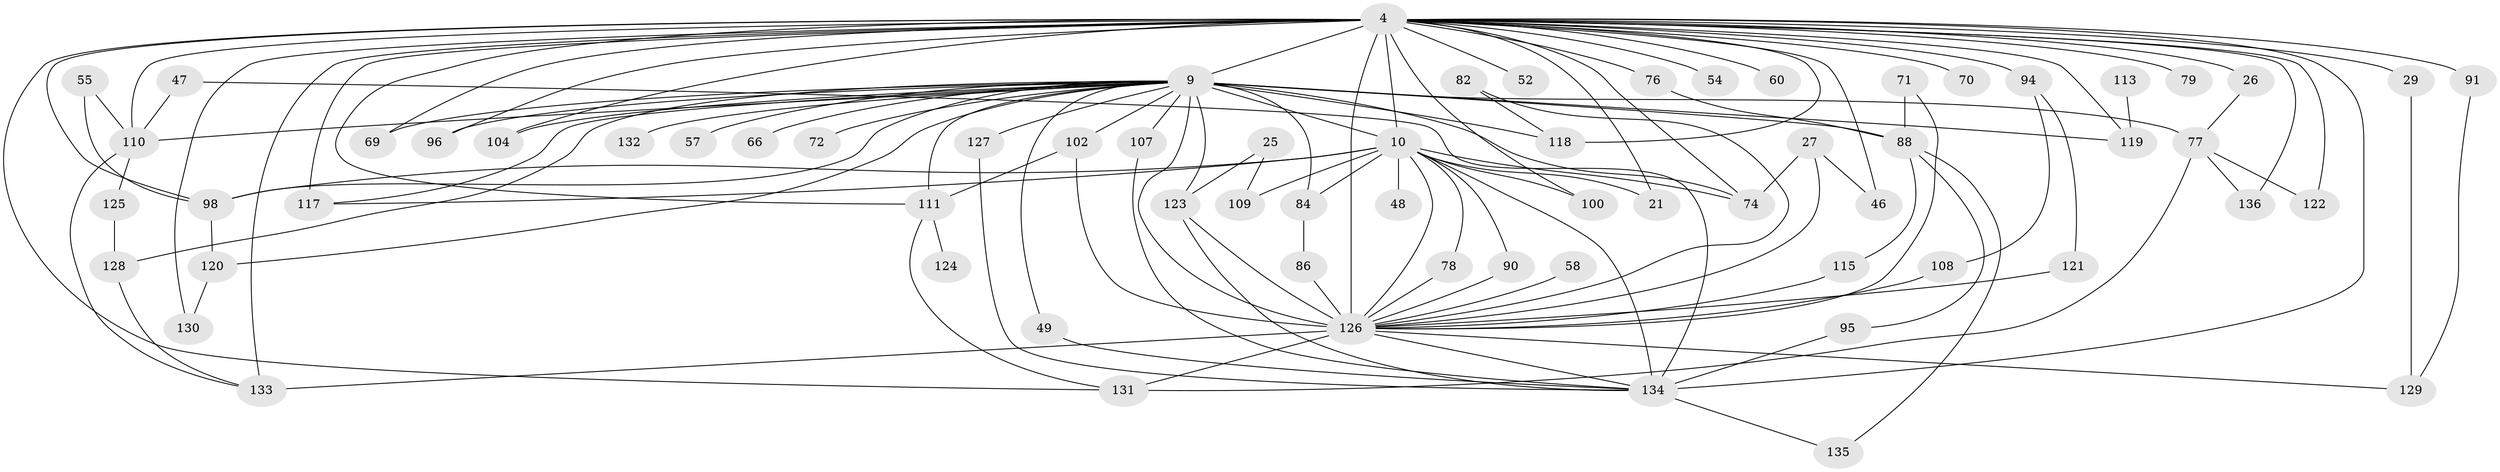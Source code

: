 // original degree distribution, {34: 0.007352941176470588, 25: 0.007352941176470588, 19: 0.014705882352941176, 27: 0.007352941176470588, 22: 0.007352941176470588, 36: 0.007352941176470588, 20: 0.007352941176470588, 23: 0.007352941176470588, 18: 0.007352941176470588, 4: 0.11029411764705882, 6: 0.014705882352941176, 8: 0.014705882352941176, 5: 0.051470588235294115, 3: 0.20588235294117646, 2: 0.5294117647058824}
// Generated by graph-tools (version 1.1) at 2025/44/03/09/25 04:44:54]
// undirected, 68 vertices, 125 edges
graph export_dot {
graph [start="1"]
  node [color=gray90,style=filled];
  4 [super="+1+2"];
  9 [super="+7+6"];
  10 [super="+8"];
  21;
  25;
  26;
  27;
  29;
  46;
  47;
  48;
  49;
  52;
  54;
  55;
  57;
  58;
  60;
  66;
  69;
  70;
  71;
  72;
  74 [super="+22+51"];
  76;
  77 [super="+44"];
  78;
  79 [super="+73"];
  82;
  84 [super="+56"];
  86;
  88 [super="+63+41"];
  90;
  91;
  94;
  95;
  96;
  98 [super="+50+14+30"];
  100 [super="+45"];
  102 [super="+17"];
  104;
  107 [super="+35"];
  108;
  109 [super="+16"];
  110 [super="+103+31"];
  111 [super="+61+67"];
  113;
  115;
  117 [super="+87+106"];
  118 [super="+23+37"];
  119 [super="+97"];
  120 [super="+105"];
  121;
  122;
  123 [super="+83+75"];
  124;
  125;
  126 [super="+62+5+80+68+18+42"];
  127 [super="+40"];
  128 [super="+112"];
  129 [super="+114"];
  130;
  131 [super="+92"];
  132;
  133 [super="+99"];
  134 [super="+101+116+81"];
  135;
  136 [super="+85"];
  4 -- 9 [weight=9];
  4 -- 10 [weight=6];
  4 -- 46;
  4 -- 52 [weight=2];
  4 -- 60 [weight=2];
  4 -- 70 [weight=2];
  4 -- 76;
  4 -- 91 [weight=2];
  4 -- 96;
  4 -- 119 [weight=3];
  4 -- 100;
  4 -- 79 [weight=3];
  4 -- 130;
  4 -- 69;
  4 -- 136 [weight=2];
  4 -- 21;
  4 -- 26;
  4 -- 29 [weight=2];
  4 -- 94 [weight=2];
  4 -- 104;
  4 -- 110 [weight=2];
  4 -- 117 [weight=3];
  4 -- 54;
  4 -- 126 [weight=11];
  4 -- 118 [weight=3];
  4 -- 122;
  4 -- 74;
  4 -- 134 [weight=3];
  4 -- 111 [weight=3];
  4 -- 131;
  4 -- 98 [weight=4];
  4 -- 133 [weight=2];
  9 -- 10 [weight=6];
  9 -- 72 [weight=2];
  9 -- 96;
  9 -- 104;
  9 -- 120 [weight=2];
  9 -- 127 [weight=2];
  9 -- 66 [weight=2];
  9 -- 57 [weight=2];
  9 -- 84;
  9 -- 117;
  9 -- 77 [weight=4];
  9 -- 74;
  9 -- 107 [weight=2];
  9 -- 128 [weight=2];
  9 -- 132;
  9 -- 69;
  9 -- 88 [weight=4];
  9 -- 102;
  9 -- 49;
  9 -- 118 [weight=2];
  9 -- 119 [weight=2];
  9 -- 110 [weight=3];
  9 -- 111 [weight=5];
  9 -- 126 [weight=9];
  9 -- 123 [weight=3];
  9 -- 98;
  10 -- 48 [weight=2];
  10 -- 84 [weight=2];
  10 -- 90;
  10 -- 100 [weight=2];
  10 -- 109 [weight=3];
  10 -- 134 [weight=4];
  10 -- 78;
  10 -- 21;
  10 -- 98;
  10 -- 126 [weight=5];
  10 -- 74;
  10 -- 117;
  25 -- 109;
  25 -- 123;
  26 -- 77;
  27 -- 46;
  27 -- 126 [weight=2];
  27 -- 74;
  29 -- 129;
  47 -- 134;
  47 -- 110;
  49 -- 134;
  55 -- 110;
  55 -- 98;
  58 -- 126 [weight=2];
  71 -- 88;
  71 -- 126;
  76 -- 88;
  77 -- 122;
  77 -- 136;
  77 -- 131;
  78 -- 126;
  82 -- 118;
  82 -- 126;
  84 -- 86;
  86 -- 126;
  88 -- 115;
  88 -- 135;
  88 -- 95;
  90 -- 126;
  91 -- 129;
  94 -- 108;
  94 -- 121;
  95 -- 134;
  98 -- 120;
  102 -- 111;
  102 -- 126;
  107 -- 134;
  108 -- 126;
  110 -- 133;
  110 -- 125;
  111 -- 131;
  111 -- 124;
  113 -- 119 [weight=2];
  115 -- 126;
  120 -- 130;
  121 -- 126;
  123 -- 126 [weight=2];
  123 -- 134;
  125 -- 128;
  126 -- 134;
  126 -- 129;
  126 -- 131;
  126 -- 133;
  127 -- 134;
  128 -- 133;
  134 -- 135;
}
